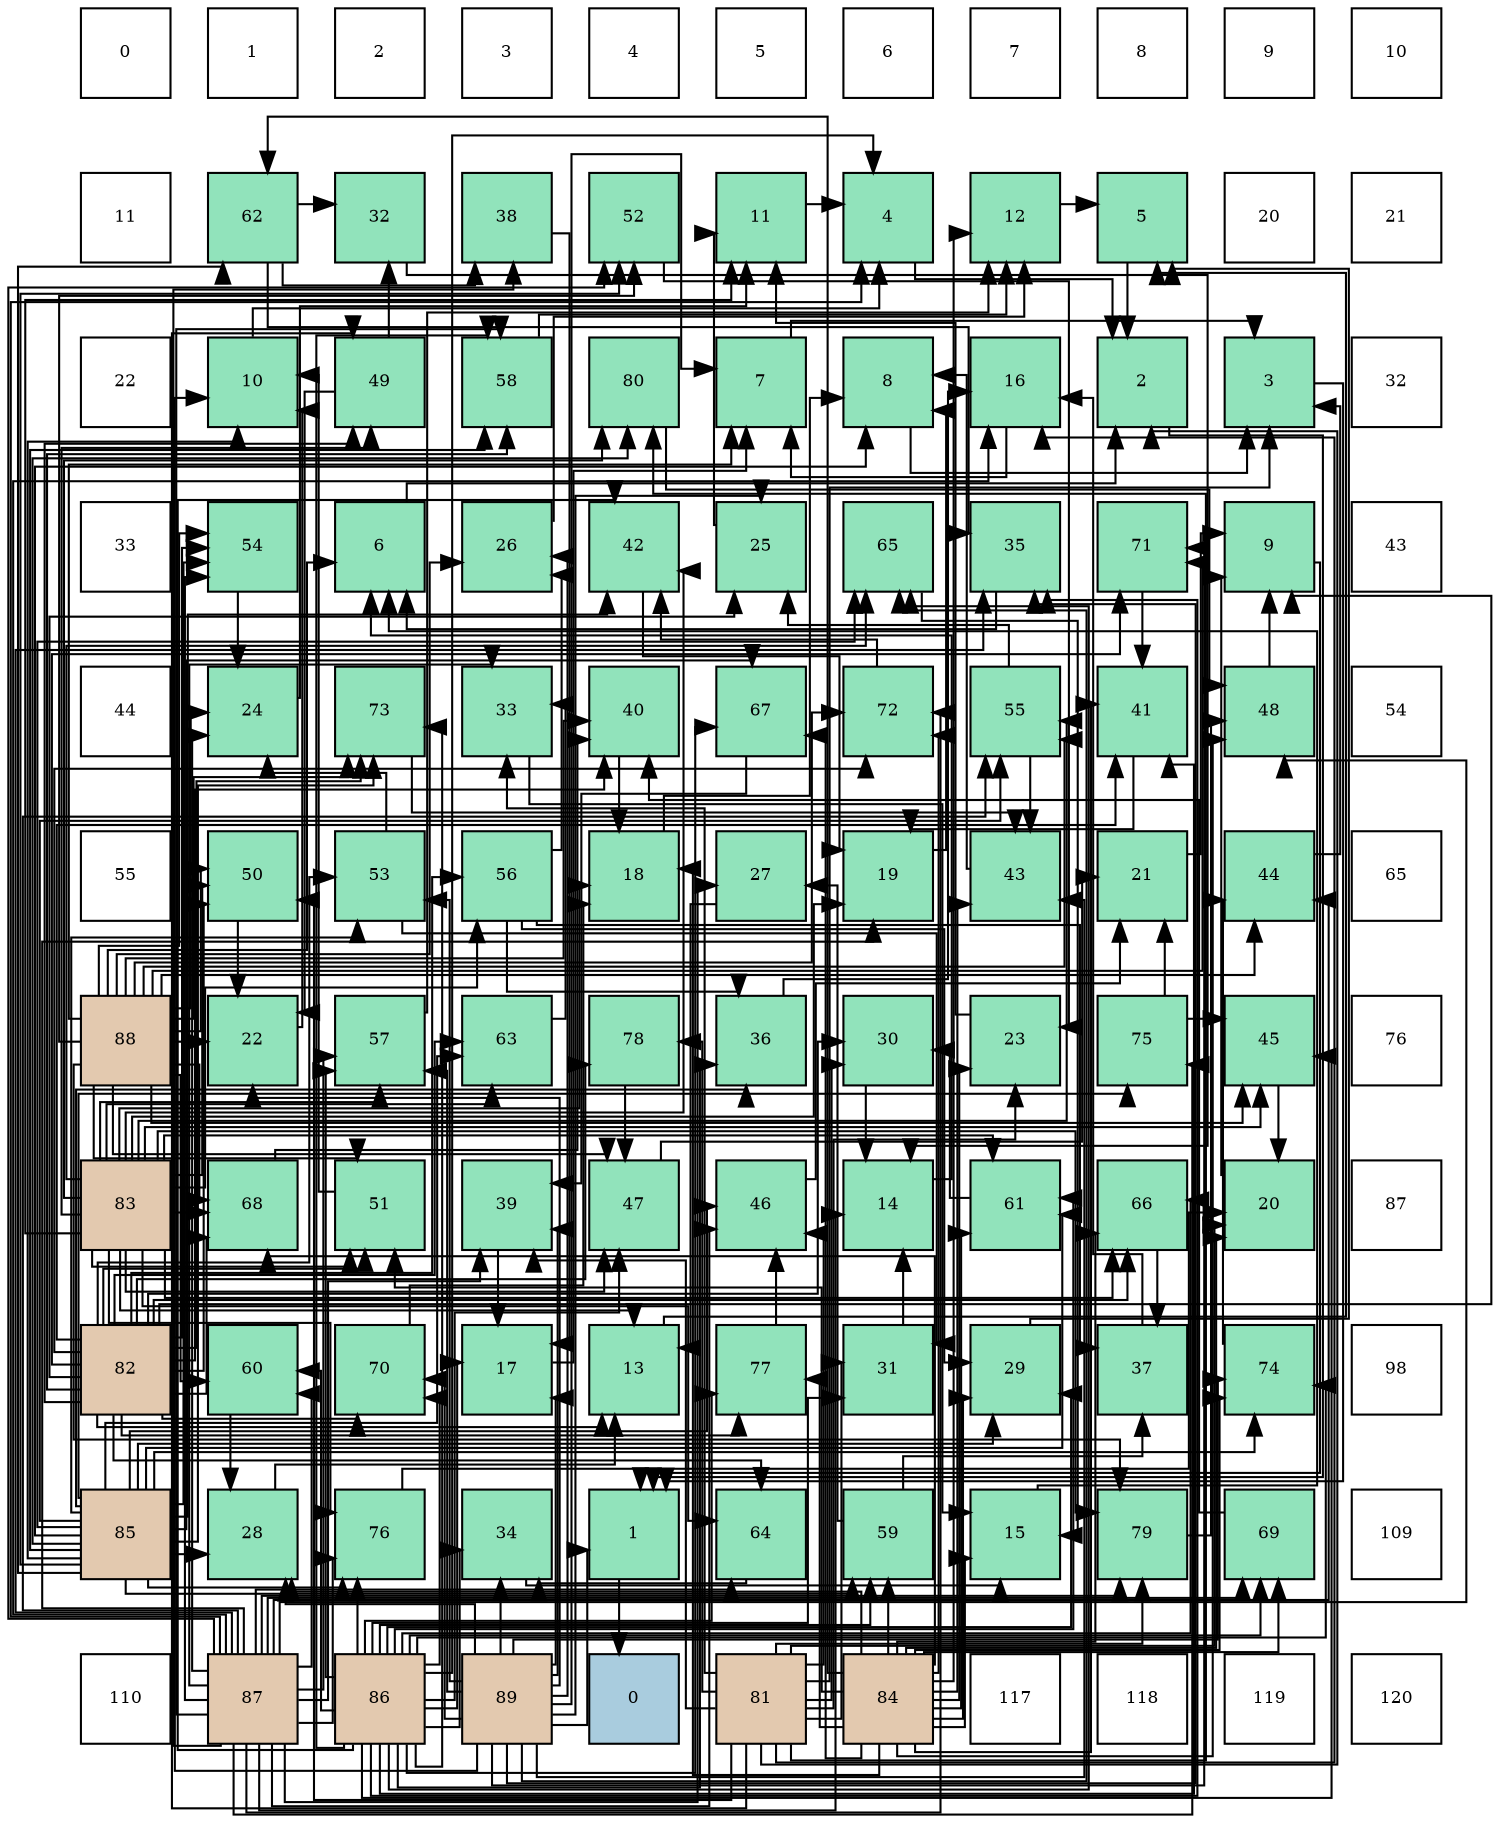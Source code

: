 digraph layout{
 rankdir=TB;
 splines=ortho;
 node [style=filled shape=square fixedsize=true width=0.6];
0[label="0", fontsize=8, fillcolor="#ffffff"];
1[label="1", fontsize=8, fillcolor="#ffffff"];
2[label="2", fontsize=8, fillcolor="#ffffff"];
3[label="3", fontsize=8, fillcolor="#ffffff"];
4[label="4", fontsize=8, fillcolor="#ffffff"];
5[label="5", fontsize=8, fillcolor="#ffffff"];
6[label="6", fontsize=8, fillcolor="#ffffff"];
7[label="7", fontsize=8, fillcolor="#ffffff"];
8[label="8", fontsize=8, fillcolor="#ffffff"];
9[label="9", fontsize=8, fillcolor="#ffffff"];
10[label="10", fontsize=8, fillcolor="#ffffff"];
11[label="11", fontsize=8, fillcolor="#ffffff"];
12[label="62", fontsize=8, fillcolor="#91e3bb"];
13[label="32", fontsize=8, fillcolor="#91e3bb"];
14[label="38", fontsize=8, fillcolor="#91e3bb"];
15[label="52", fontsize=8, fillcolor="#91e3bb"];
16[label="11", fontsize=8, fillcolor="#91e3bb"];
17[label="4", fontsize=8, fillcolor="#91e3bb"];
18[label="12", fontsize=8, fillcolor="#91e3bb"];
19[label="5", fontsize=8, fillcolor="#91e3bb"];
20[label="20", fontsize=8, fillcolor="#ffffff"];
21[label="21", fontsize=8, fillcolor="#ffffff"];
22[label="22", fontsize=8, fillcolor="#ffffff"];
23[label="10", fontsize=8, fillcolor="#91e3bb"];
24[label="49", fontsize=8, fillcolor="#91e3bb"];
25[label="58", fontsize=8, fillcolor="#91e3bb"];
26[label="80", fontsize=8, fillcolor="#91e3bb"];
27[label="7", fontsize=8, fillcolor="#91e3bb"];
28[label="8", fontsize=8, fillcolor="#91e3bb"];
29[label="16", fontsize=8, fillcolor="#91e3bb"];
30[label="2", fontsize=8, fillcolor="#91e3bb"];
31[label="3", fontsize=8, fillcolor="#91e3bb"];
32[label="32", fontsize=8, fillcolor="#ffffff"];
33[label="33", fontsize=8, fillcolor="#ffffff"];
34[label="54", fontsize=8, fillcolor="#91e3bb"];
35[label="6", fontsize=8, fillcolor="#91e3bb"];
36[label="26", fontsize=8, fillcolor="#91e3bb"];
37[label="42", fontsize=8, fillcolor="#91e3bb"];
38[label="25", fontsize=8, fillcolor="#91e3bb"];
39[label="65", fontsize=8, fillcolor="#91e3bb"];
40[label="35", fontsize=8, fillcolor="#91e3bb"];
41[label="71", fontsize=8, fillcolor="#91e3bb"];
42[label="9", fontsize=8, fillcolor="#91e3bb"];
43[label="43", fontsize=8, fillcolor="#ffffff"];
44[label="44", fontsize=8, fillcolor="#ffffff"];
45[label="24", fontsize=8, fillcolor="#91e3bb"];
46[label="73", fontsize=8, fillcolor="#91e3bb"];
47[label="33", fontsize=8, fillcolor="#91e3bb"];
48[label="40", fontsize=8, fillcolor="#91e3bb"];
49[label="67", fontsize=8, fillcolor="#91e3bb"];
50[label="72", fontsize=8, fillcolor="#91e3bb"];
51[label="55", fontsize=8, fillcolor="#91e3bb"];
52[label="41", fontsize=8, fillcolor="#91e3bb"];
53[label="48", fontsize=8, fillcolor="#91e3bb"];
54[label="54", fontsize=8, fillcolor="#ffffff"];
55[label="55", fontsize=8, fillcolor="#ffffff"];
56[label="50", fontsize=8, fillcolor="#91e3bb"];
57[label="53", fontsize=8, fillcolor="#91e3bb"];
58[label="56", fontsize=8, fillcolor="#91e3bb"];
59[label="18", fontsize=8, fillcolor="#91e3bb"];
60[label="27", fontsize=8, fillcolor="#91e3bb"];
61[label="19", fontsize=8, fillcolor="#91e3bb"];
62[label="43", fontsize=8, fillcolor="#91e3bb"];
63[label="21", fontsize=8, fillcolor="#91e3bb"];
64[label="44", fontsize=8, fillcolor="#91e3bb"];
65[label="65", fontsize=8, fillcolor="#ffffff"];
66[label="88", fontsize=8, fillcolor="#e3c9af"];
67[label="22", fontsize=8, fillcolor="#91e3bb"];
68[label="57", fontsize=8, fillcolor="#91e3bb"];
69[label="63", fontsize=8, fillcolor="#91e3bb"];
70[label="78", fontsize=8, fillcolor="#91e3bb"];
71[label="36", fontsize=8, fillcolor="#91e3bb"];
72[label="30", fontsize=8, fillcolor="#91e3bb"];
73[label="23", fontsize=8, fillcolor="#91e3bb"];
74[label="75", fontsize=8, fillcolor="#91e3bb"];
75[label="45", fontsize=8, fillcolor="#91e3bb"];
76[label="76", fontsize=8, fillcolor="#ffffff"];
77[label="83", fontsize=8, fillcolor="#e3c9af"];
78[label="68", fontsize=8, fillcolor="#91e3bb"];
79[label="51", fontsize=8, fillcolor="#91e3bb"];
80[label="39", fontsize=8, fillcolor="#91e3bb"];
81[label="47", fontsize=8, fillcolor="#91e3bb"];
82[label="46", fontsize=8, fillcolor="#91e3bb"];
83[label="14", fontsize=8, fillcolor="#91e3bb"];
84[label="61", fontsize=8, fillcolor="#91e3bb"];
85[label="66", fontsize=8, fillcolor="#91e3bb"];
86[label="20", fontsize=8, fillcolor="#91e3bb"];
87[label="87", fontsize=8, fillcolor="#ffffff"];
88[label="82", fontsize=8, fillcolor="#e3c9af"];
89[label="60", fontsize=8, fillcolor="#91e3bb"];
90[label="70", fontsize=8, fillcolor="#91e3bb"];
91[label="17", fontsize=8, fillcolor="#91e3bb"];
92[label="13", fontsize=8, fillcolor="#91e3bb"];
93[label="77", fontsize=8, fillcolor="#91e3bb"];
94[label="31", fontsize=8, fillcolor="#91e3bb"];
95[label="29", fontsize=8, fillcolor="#91e3bb"];
96[label="37", fontsize=8, fillcolor="#91e3bb"];
97[label="74", fontsize=8, fillcolor="#91e3bb"];
98[label="98", fontsize=8, fillcolor="#ffffff"];
99[label="85", fontsize=8, fillcolor="#e3c9af"];
100[label="28", fontsize=8, fillcolor="#91e3bb"];
101[label="76", fontsize=8, fillcolor="#91e3bb"];
102[label="34", fontsize=8, fillcolor="#91e3bb"];
103[label="1", fontsize=8, fillcolor="#91e3bb"];
104[label="64", fontsize=8, fillcolor="#91e3bb"];
105[label="59", fontsize=8, fillcolor="#91e3bb"];
106[label="15", fontsize=8, fillcolor="#91e3bb"];
107[label="79", fontsize=8, fillcolor="#91e3bb"];
108[label="69", fontsize=8, fillcolor="#91e3bb"];
109[label="109", fontsize=8, fillcolor="#ffffff"];
110[label="110", fontsize=8, fillcolor="#ffffff"];
111[label="87", fontsize=8, fillcolor="#e3c9af"];
112[label="86", fontsize=8, fillcolor="#e3c9af"];
113[label="89", fontsize=8, fillcolor="#e3c9af"];
114[label="0", fontsize=8, fillcolor="#a9ccde"];
115[label="81", fontsize=8, fillcolor="#e3c9af"];
116[label="84", fontsize=8, fillcolor="#e3c9af"];
117[label="117", fontsize=8, fillcolor="#ffffff"];
118[label="118", fontsize=8, fillcolor="#ffffff"];
119[label="119", fontsize=8, fillcolor="#ffffff"];
120[label="120", fontsize=8, fillcolor="#ffffff"];
edge [constraint=false, style=vis];103 -> 114;
30 -> 103;
31 -> 103;
17 -> 30;
19 -> 30;
35 -> 30;
27 -> 31;
28 -> 31;
42 -> 103;
23 -> 17;
16 -> 17;
18 -> 19;
92 -> 19;
83 -> 35;
106 -> 35;
29 -> 27;
91 -> 27;
59 -> 28;
61 -> 28;
86 -> 42;
63 -> 42;
67 -> 23;
73 -> 16;
45 -> 16;
38 -> 16;
36 -> 18;
60 -> 92;
100 -> 92;
95 -> 19;
72 -> 83;
94 -> 83;
13 -> 83;
47 -> 106;
102 -> 106;
40 -> 35;
71 -> 29;
96 -> 29;
14 -> 91;
80 -> 91;
48 -> 59;
52 -> 61;
37 -> 61;
62 -> 28;
64 -> 31;
75 -> 86;
82 -> 63;
81 -> 63;
53 -> 42;
24 -> 67;
24 -> 13;
56 -> 67;
79 -> 23;
15 -> 73;
57 -> 45;
57 -> 94;
34 -> 45;
51 -> 38;
51 -> 62;
58 -> 36;
58 -> 95;
58 -> 71;
58 -> 96;
68 -> 18;
25 -> 18;
105 -> 60;
105 -> 96;
89 -> 100;
84 -> 72;
12 -> 13;
12 -> 40;
12 -> 14;
69 -> 47;
104 -> 102;
39 -> 106;
85 -> 96;
49 -> 80;
78 -> 48;
108 -> 48;
90 -> 59;
41 -> 52;
50 -> 37;
46 -> 62;
97 -> 64;
74 -> 63;
74 -> 75;
101 -> 86;
93 -> 82;
70 -> 81;
107 -> 53;
26 -> 53;
115 -> 30;
115 -> 31;
115 -> 29;
115 -> 86;
115 -> 73;
115 -> 72;
115 -> 94;
115 -> 47;
115 -> 80;
115 -> 82;
115 -> 24;
115 -> 56;
115 -> 70;
115 -> 107;
115 -> 26;
88 -> 42;
88 -> 92;
88 -> 38;
88 -> 72;
88 -> 48;
88 -> 52;
88 -> 24;
88 -> 56;
88 -> 79;
88 -> 57;
88 -> 34;
88 -> 58;
88 -> 25;
88 -> 69;
88 -> 104;
88 -> 85;
88 -> 78;
88 -> 90;
88 -> 41;
88 -> 50;
88 -> 46;
88 -> 93;
88 -> 70;
77 -> 16;
77 -> 92;
77 -> 59;
77 -> 61;
77 -> 37;
77 -> 75;
77 -> 81;
77 -> 24;
77 -> 56;
77 -> 79;
77 -> 51;
77 -> 58;
77 -> 68;
77 -> 84;
77 -> 69;
77 -> 104;
77 -> 39;
77 -> 85;
77 -> 78;
77 -> 101;
77 -> 107;
77 -> 26;
116 -> 18;
116 -> 106;
116 -> 59;
116 -> 86;
116 -> 73;
116 -> 100;
116 -> 95;
116 -> 52;
116 -> 62;
116 -> 53;
116 -> 79;
116 -> 105;
116 -> 84;
116 -> 12;
116 -> 85;
116 -> 49;
116 -> 78;
116 -> 108;
116 -> 50;
116 -> 97;
116 -> 93;
99 -> 28;
99 -> 23;
99 -> 100;
99 -> 95;
99 -> 71;
99 -> 37;
99 -> 82;
99 -> 15;
99 -> 57;
99 -> 34;
99 -> 51;
99 -> 25;
99 -> 105;
99 -> 84;
99 -> 12;
99 -> 69;
99 -> 39;
99 -> 49;
99 -> 46;
99 -> 97;
99 -> 74;
99 -> 101;
99 -> 26;
112 -> 17;
112 -> 91;
112 -> 95;
112 -> 94;
112 -> 102;
112 -> 40;
112 -> 71;
112 -> 52;
112 -> 37;
112 -> 75;
112 -> 81;
112 -> 68;
112 -> 25;
112 -> 105;
112 -> 89;
112 -> 84;
112 -> 39;
112 -> 85;
112 -> 49;
112 -> 108;
112 -> 90;
112 -> 46;
112 -> 97;
112 -> 101;
112 -> 93;
111 -> 17;
111 -> 83;
111 -> 29;
111 -> 61;
111 -> 45;
111 -> 60;
111 -> 47;
111 -> 40;
111 -> 14;
111 -> 80;
111 -> 64;
111 -> 82;
111 -> 53;
111 -> 15;
111 -> 34;
111 -> 51;
111 -> 68;
111 -> 25;
111 -> 89;
111 -> 104;
111 -> 108;
111 -> 50;
111 -> 74;
111 -> 101;
111 -> 107;
66 -> 35;
66 -> 27;
66 -> 67;
66 -> 45;
66 -> 36;
66 -> 48;
66 -> 64;
66 -> 75;
66 -> 81;
66 -> 56;
66 -> 79;
66 -> 15;
66 -> 34;
66 -> 51;
66 -> 89;
66 -> 78;
66 -> 41;
66 -> 50;
66 -> 46;
66 -> 107;
113 -> 103;
113 -> 27;
113 -> 23;
113 -> 91;
113 -> 67;
113 -> 38;
113 -> 36;
113 -> 100;
113 -> 102;
113 -> 40;
113 -> 80;
113 -> 62;
113 -> 57;
113 -> 68;
113 -> 39;
113 -> 90;
113 -> 41;
113 -> 97;
edge [constraint=true, style=invis];
0 -> 11 -> 22 -> 33 -> 44 -> 55 -> 66 -> 77 -> 88 -> 99 -> 110;
1 -> 12 -> 23 -> 34 -> 45 -> 56 -> 67 -> 78 -> 89 -> 100 -> 111;
2 -> 13 -> 24 -> 35 -> 46 -> 57 -> 68 -> 79 -> 90 -> 101 -> 112;
3 -> 14 -> 25 -> 36 -> 47 -> 58 -> 69 -> 80 -> 91 -> 102 -> 113;
4 -> 15 -> 26 -> 37 -> 48 -> 59 -> 70 -> 81 -> 92 -> 103 -> 114;
5 -> 16 -> 27 -> 38 -> 49 -> 60 -> 71 -> 82 -> 93 -> 104 -> 115;
6 -> 17 -> 28 -> 39 -> 50 -> 61 -> 72 -> 83 -> 94 -> 105 -> 116;
7 -> 18 -> 29 -> 40 -> 51 -> 62 -> 73 -> 84 -> 95 -> 106 -> 117;
8 -> 19 -> 30 -> 41 -> 52 -> 63 -> 74 -> 85 -> 96 -> 107 -> 118;
9 -> 20 -> 31 -> 42 -> 53 -> 64 -> 75 -> 86 -> 97 -> 108 -> 119;
10 -> 21 -> 32 -> 43 -> 54 -> 65 -> 76 -> 87 -> 98 -> 109 -> 120;
rank = same {0 -> 1 -> 2 -> 3 -> 4 -> 5 -> 6 -> 7 -> 8 -> 9 -> 10};
rank = same {11 -> 12 -> 13 -> 14 -> 15 -> 16 -> 17 -> 18 -> 19 -> 20 -> 21};
rank = same {22 -> 23 -> 24 -> 25 -> 26 -> 27 -> 28 -> 29 -> 30 -> 31 -> 32};
rank = same {33 -> 34 -> 35 -> 36 -> 37 -> 38 -> 39 -> 40 -> 41 -> 42 -> 43};
rank = same {44 -> 45 -> 46 -> 47 -> 48 -> 49 -> 50 -> 51 -> 52 -> 53 -> 54};
rank = same {55 -> 56 -> 57 -> 58 -> 59 -> 60 -> 61 -> 62 -> 63 -> 64 -> 65};
rank = same {66 -> 67 -> 68 -> 69 -> 70 -> 71 -> 72 -> 73 -> 74 -> 75 -> 76};
rank = same {77 -> 78 -> 79 -> 80 -> 81 -> 82 -> 83 -> 84 -> 85 -> 86 -> 87};
rank = same {88 -> 89 -> 90 -> 91 -> 92 -> 93 -> 94 -> 95 -> 96 -> 97 -> 98};
rank = same {99 -> 100 -> 101 -> 102 -> 103 -> 104 -> 105 -> 106 -> 107 -> 108 -> 109};
rank = same {110 -> 111 -> 112 -> 113 -> 114 -> 115 -> 116 -> 117 -> 118 -> 119 -> 120};
}